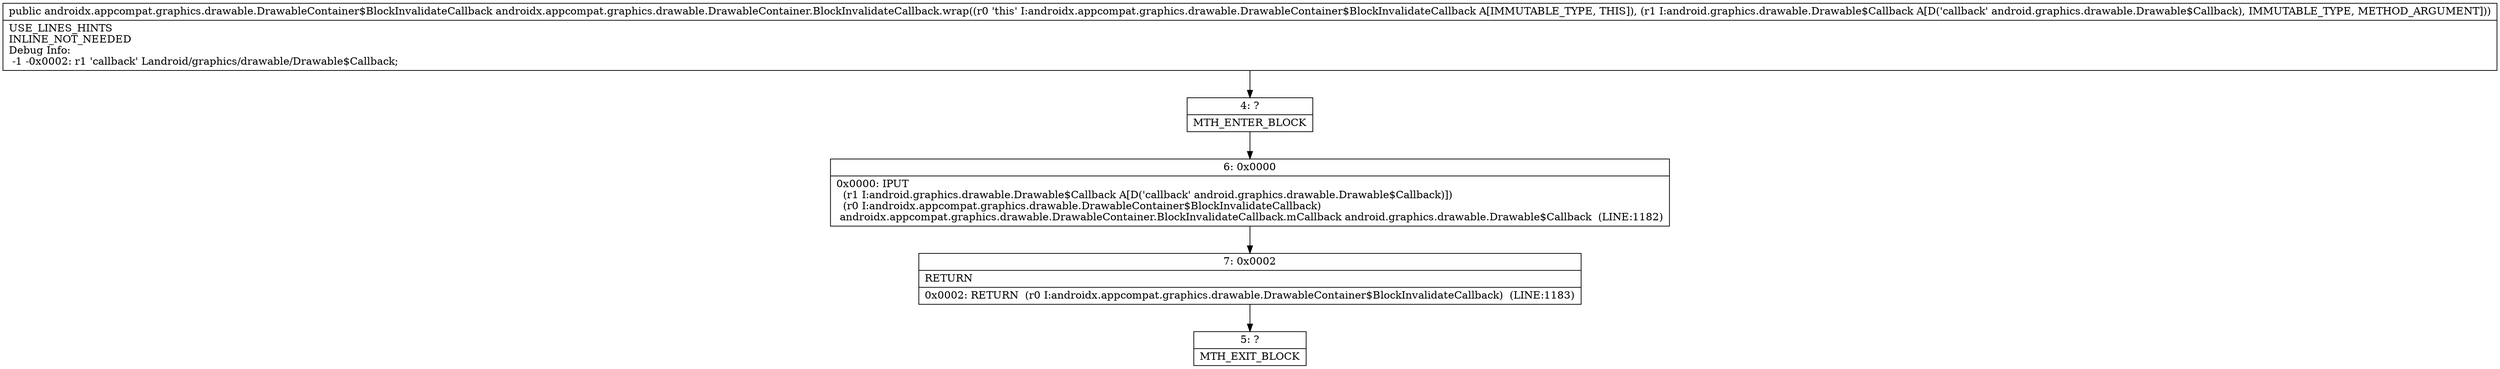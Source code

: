 digraph "CFG forandroidx.appcompat.graphics.drawable.DrawableContainer.BlockInvalidateCallback.wrap(Landroid\/graphics\/drawable\/Drawable$Callback;)Landroidx\/appcompat\/graphics\/drawable\/DrawableContainer$BlockInvalidateCallback;" {
Node_4 [shape=record,label="{4\:\ ?|MTH_ENTER_BLOCK\l}"];
Node_6 [shape=record,label="{6\:\ 0x0000|0x0000: IPUT  \l  (r1 I:android.graphics.drawable.Drawable$Callback A[D('callback' android.graphics.drawable.Drawable$Callback)])\l  (r0 I:androidx.appcompat.graphics.drawable.DrawableContainer$BlockInvalidateCallback)\l androidx.appcompat.graphics.drawable.DrawableContainer.BlockInvalidateCallback.mCallback android.graphics.drawable.Drawable$Callback  (LINE:1182)\l}"];
Node_7 [shape=record,label="{7\:\ 0x0002|RETURN\l|0x0002: RETURN  (r0 I:androidx.appcompat.graphics.drawable.DrawableContainer$BlockInvalidateCallback)  (LINE:1183)\l}"];
Node_5 [shape=record,label="{5\:\ ?|MTH_EXIT_BLOCK\l}"];
MethodNode[shape=record,label="{public androidx.appcompat.graphics.drawable.DrawableContainer$BlockInvalidateCallback androidx.appcompat.graphics.drawable.DrawableContainer.BlockInvalidateCallback.wrap((r0 'this' I:androidx.appcompat.graphics.drawable.DrawableContainer$BlockInvalidateCallback A[IMMUTABLE_TYPE, THIS]), (r1 I:android.graphics.drawable.Drawable$Callback A[D('callback' android.graphics.drawable.Drawable$Callback), IMMUTABLE_TYPE, METHOD_ARGUMENT]))  | USE_LINES_HINTS\lINLINE_NOT_NEEDED\lDebug Info:\l  \-1 \-0x0002: r1 'callback' Landroid\/graphics\/drawable\/Drawable$Callback;\l}"];
MethodNode -> Node_4;Node_4 -> Node_6;
Node_6 -> Node_7;
Node_7 -> Node_5;
}

